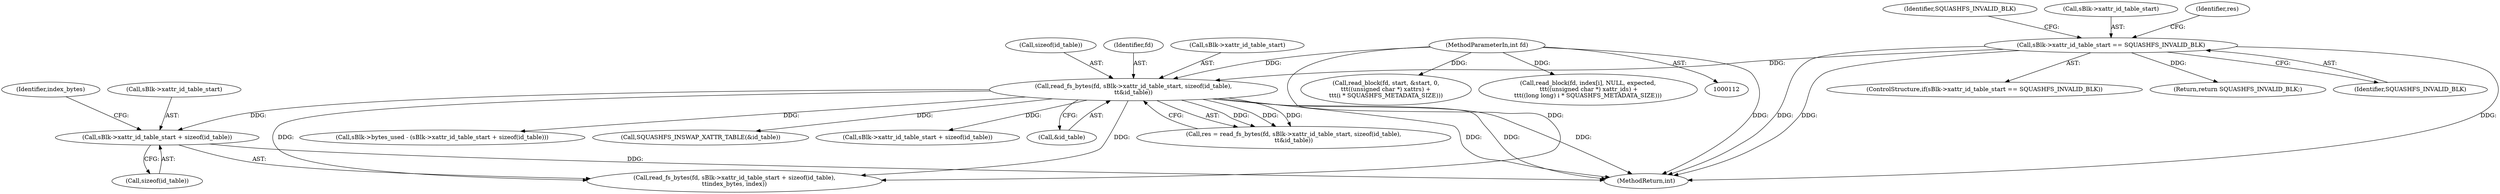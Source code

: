 digraph "0_squashfs-tools_f95864afe8833fe3ad782d714b41378e860977b1@API" {
"1000227" [label="(Call,sBlk->xattr_id_table_start + sizeof(id_table))"];
"1000140" [label="(Call,read_fs_bytes(fd, sBlk->xattr_id_table_start, sizeof(id_table),\n\t\t&id_table))"];
"1000113" [label="(MethodParameterIn,int fd)"];
"1000131" [label="(Call,sBlk->xattr_id_table_start == SQUASHFS_INVALID_BLK)"];
"1000131" [label="(Call,sBlk->xattr_id_table_start == SQUASHFS_INVALID_BLK)"];
"1000183" [label="(Call,sBlk->bytes_used - (sBlk->xattr_id_table_start + sizeof(id_table)))"];
"1000145" [label="(Call,sizeof(id_table))"];
"1000362" [label="(Call,read_block(fd, start, &start, 0,\n\t\t\t((unsigned char *) xattrs) +\n\t\t\t(i * SQUASHFS_METADATA_SIZE)))"];
"1000233" [label="(Identifier,index_bytes)"];
"1000137" [label="(Identifier,SQUASHFS_INVALID_BLK)"];
"1000141" [label="(Identifier,fd)"];
"1000155" [label="(Call,SQUASHFS_INSWAP_XATTR_TABLE(&id_table))"];
"1000432" [label="(MethodReturn,int)"];
"1000140" [label="(Call,read_fs_bytes(fd, sBlk->xattr_id_table_start, sizeof(id_table),\n\t\t&id_table))"];
"1000130" [label="(ControlStructure,if(sBlk->xattr_id_table_start == SQUASHFS_INVALID_BLK))"];
"1000136" [label="(Return,return SQUASHFS_INVALID_BLK;)"];
"1000231" [label="(Call,sizeof(id_table))"];
"1000132" [label="(Call,sBlk->xattr_id_table_start)"];
"1000187" [label="(Call,sBlk->xattr_id_table_start + sizeof(id_table))"];
"1000135" [label="(Identifier,SQUASHFS_INVALID_BLK)"];
"1000113" [label="(MethodParameterIn,int fd)"];
"1000139" [label="(Identifier,res)"];
"1000147" [label="(Call,&id_table)"];
"1000225" [label="(Call,read_fs_bytes(fd, sBlk->xattr_id_table_start + sizeof(id_table),\n\t\tindex_bytes, index))"];
"1000228" [label="(Call,sBlk->xattr_id_table_start)"];
"1000286" [label="(Call,read_block(fd, index[i], NULL, expected,\n \t\t\t((unsigned char *) xattr_ids) +\n\t\t\t((long long) i * SQUASHFS_METADATA_SIZE)))"];
"1000142" [label="(Call,sBlk->xattr_id_table_start)"];
"1000227" [label="(Call,sBlk->xattr_id_table_start + sizeof(id_table))"];
"1000138" [label="(Call,res = read_fs_bytes(fd, sBlk->xattr_id_table_start, sizeof(id_table),\n\t\t&id_table))"];
"1000227" -> "1000225"  [label="AST: "];
"1000227" -> "1000231"  [label="CFG: "];
"1000228" -> "1000227"  [label="AST: "];
"1000231" -> "1000227"  [label="AST: "];
"1000233" -> "1000227"  [label="CFG: "];
"1000227" -> "1000432"  [label="DDG: "];
"1000140" -> "1000227"  [label="DDG: "];
"1000140" -> "1000138"  [label="AST: "];
"1000140" -> "1000147"  [label="CFG: "];
"1000141" -> "1000140"  [label="AST: "];
"1000142" -> "1000140"  [label="AST: "];
"1000145" -> "1000140"  [label="AST: "];
"1000147" -> "1000140"  [label="AST: "];
"1000138" -> "1000140"  [label="CFG: "];
"1000140" -> "1000432"  [label="DDG: "];
"1000140" -> "1000432"  [label="DDG: "];
"1000140" -> "1000432"  [label="DDG: "];
"1000140" -> "1000138"  [label="DDG: "];
"1000140" -> "1000138"  [label="DDG: "];
"1000140" -> "1000138"  [label="DDG: "];
"1000113" -> "1000140"  [label="DDG: "];
"1000131" -> "1000140"  [label="DDG: "];
"1000140" -> "1000155"  [label="DDG: "];
"1000140" -> "1000183"  [label="DDG: "];
"1000140" -> "1000187"  [label="DDG: "];
"1000140" -> "1000225"  [label="DDG: "];
"1000140" -> "1000225"  [label="DDG: "];
"1000113" -> "1000112"  [label="AST: "];
"1000113" -> "1000432"  [label="DDG: "];
"1000113" -> "1000225"  [label="DDG: "];
"1000113" -> "1000286"  [label="DDG: "];
"1000113" -> "1000362"  [label="DDG: "];
"1000131" -> "1000130"  [label="AST: "];
"1000131" -> "1000135"  [label="CFG: "];
"1000132" -> "1000131"  [label="AST: "];
"1000135" -> "1000131"  [label="AST: "];
"1000137" -> "1000131"  [label="CFG: "];
"1000139" -> "1000131"  [label="CFG: "];
"1000131" -> "1000432"  [label="DDG: "];
"1000131" -> "1000432"  [label="DDG: "];
"1000131" -> "1000432"  [label="DDG: "];
"1000131" -> "1000136"  [label="DDG: "];
}
